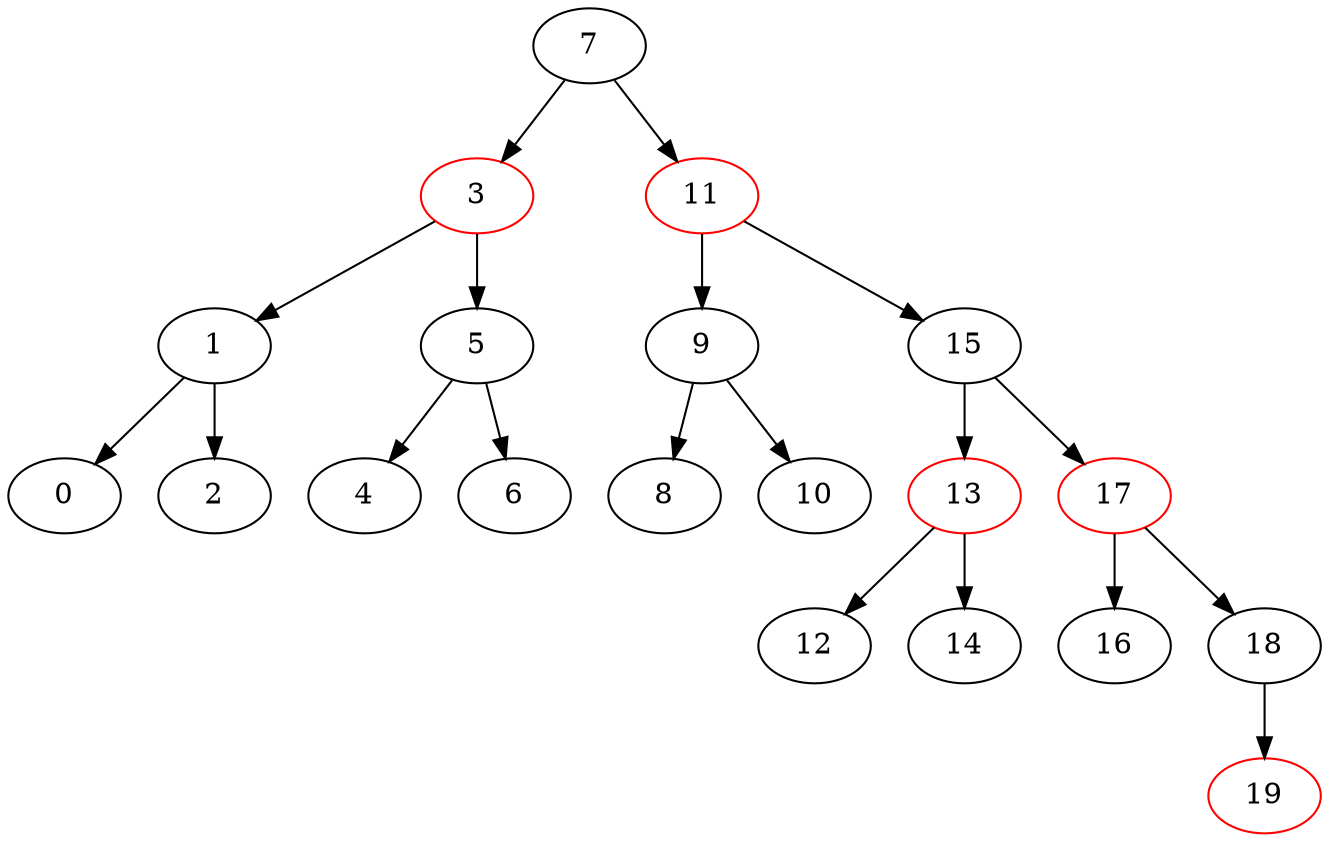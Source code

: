 digraph myGraph{
7[color=black]
3[color=red]
1[color=black]
0[color=black]
2[color=black]
5[color=black]
4[color=black]
6[color=black]
11[color=red]
9[color=black]
8[color=black]
10[color=black]
15[color=black]
13[color=red]
12[color=black]
14[color=black]
17[color=red]
16[color=black]
18[color=black]
19[color=red]
7->3
3->1
1->0
1->2
3->5
5->4
5->6
7->11
11->9
9->8
9->10
11->15
15->13
13->12
13->14
15->17
17->16
17->18
18->19
}
